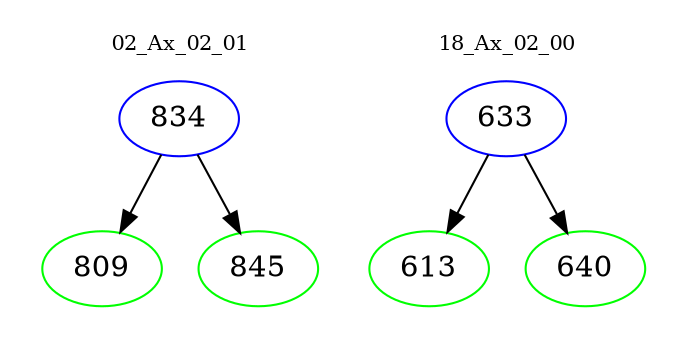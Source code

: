 digraph{
subgraph cluster_0 {
color = white
label = "02_Ax_02_01";
fontsize=10;
T0_834 [label="834", color="blue"]
T0_834 -> T0_809 [color="black"]
T0_809 [label="809", color="green"]
T0_834 -> T0_845 [color="black"]
T0_845 [label="845", color="green"]
}
subgraph cluster_1 {
color = white
label = "18_Ax_02_00";
fontsize=10;
T1_633 [label="633", color="blue"]
T1_633 -> T1_613 [color="black"]
T1_613 [label="613", color="green"]
T1_633 -> T1_640 [color="black"]
T1_640 [label="640", color="green"]
}
}
